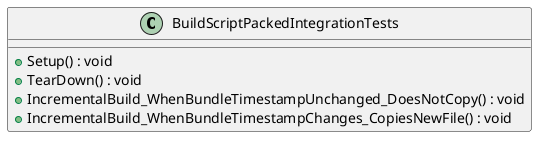 @startuml
class BuildScriptPackedIntegrationTests {
    + Setup() : void
    + TearDown() : void
    + IncrementalBuild_WhenBundleTimestampUnchanged_DoesNotCopy() : void
    + IncrementalBuild_WhenBundleTimestampChanges_CopiesNewFile() : void
}
@enduml
